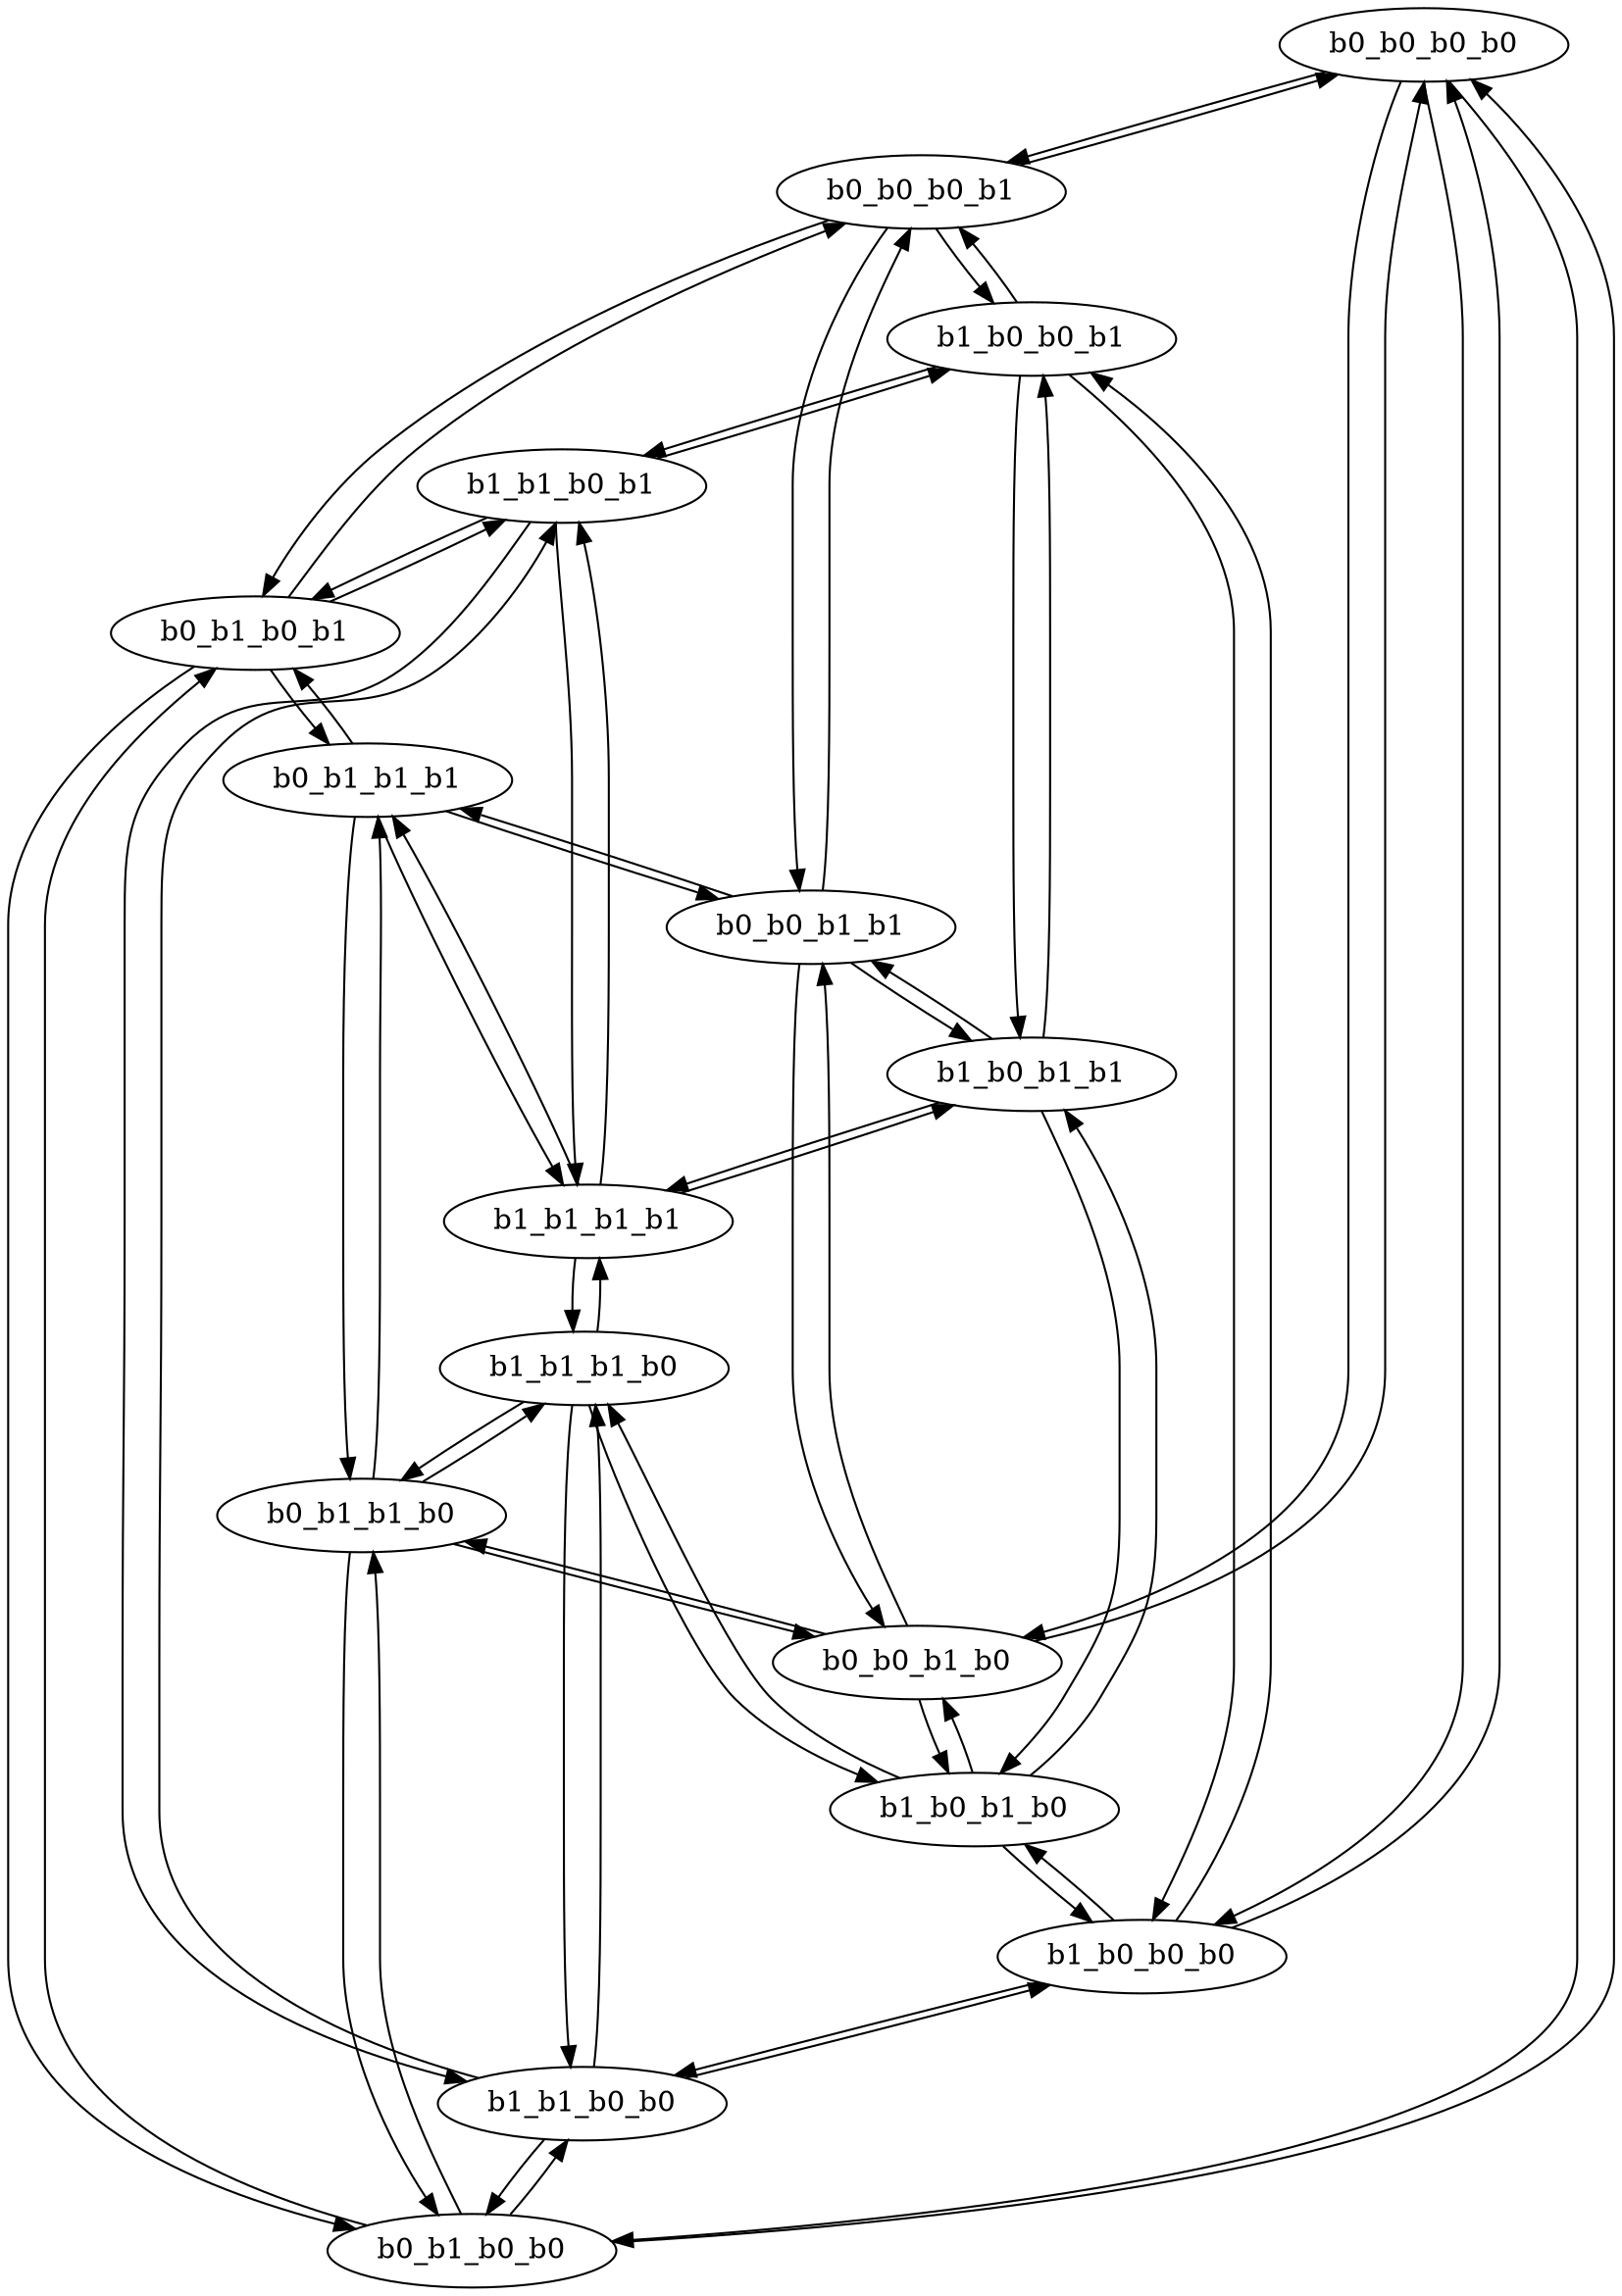 digraph buffer4_parallel {
    //empty buffer
    b0_b0_b0_b0 -> b0_b0_b0_b1 [channel = in, send = f]
    b0_b0_b0_b0 -> b0_b0_b1_b0 [channel = in, send = f]
    b0_b0_b0_b0 -> b0_b1_b0_b0 [channel = in, send = f]
    b0_b0_b0_b0 -> b1_b0_b0_b0 [channel = in, send = f]
    b0_b0_b0_b0 [class = zero]

    //one slot full
    b0_b0_b0_b1 -> b0_b0_b1_b1 [channel = in, send = f]
    b0_b0_b0_b1 -> b0_b1_b0_b1 [channel = in, send = f]
    b0_b0_b0_b1 -> b1_b0_b0_b1 [channel = in, send = f]
    b0_b0_b0_b1 -> b0_b0_b0_b0 [channel = out, send = t]

    b0_b0_b1_b0 -> b0_b0_b1_b1 [channel = in, send = f]
    b0_b0_b1_b0 -> b0_b1_b1_b0 [channel = in, send = f]
    b0_b0_b1_b0 -> b1_b0_b1_b0 [channel = in, send = f]
    b0_b0_b1_b0 -> b0_b0_b0_b0 [channel = out, send = t]

    b0_b1_b0_b0 -> b0_b1_b0_b1 [channel = in, send = f]
    b0_b1_b0_b0 -> b0_b1_b1_b0 [channel = in, send = f]
    b0_b1_b0_b0 -> b1_b1_b0_b0 [channel = in, send = f]
    b0_b1_b0_b0 -> b0_b0_b0_b0 [channel = out, send = t]

    b1_b0_b0_b0 -> b1_b0_b0_b1 [channel = in, send = f]
    b1_b0_b0_b0 -> b1_b0_b1_b0 [channel = in, send = f]
    b1_b0_b0_b0 -> b1_b1_b0_b0 [channel = in, send = f]
    b1_b0_b0_b0 -> b0_b0_b0_b0 [channel = out, send = t]

    b0_b0_b0_b1 [class = one]
    b0_b0_b1_b0 [class = one]
    b0_b1_b0_b0 [class = one]
    b1_b0_b0_b0 [class = one]

    //two slots full
    b0_b0_b1_b1 -> b1_b0_b1_b1 [channel = in, send = f]
    b0_b0_b1_b1 -> b0_b1_b1_b1 [channel = in, send = f]
    b0_b0_b1_b1 -> b0_b0_b1_b0 [channel = out, send = t]
    b0_b0_b1_b1 -> b0_b0_b0_b1 [channel = out, send = t]

    b0_b1_b0_b1 -> b1_b1_b0_b1 [channel = in, send = f]
    b0_b1_b0_b1 -> b0_b1_b1_b1 [channel = in, send = f]
    b0_b1_b0_b1 -> b0_b0_b0_b1 [channel = out, send = t]
    b0_b1_b0_b1 -> b0_b1_b0_b0 [channel = out, send = t]

    b0_b1_b1_b0 -> b1_b1_b1_b0 [channel = in, send = f]
    b0_b1_b1_b0 -> b0_b1_b1_b1 [channel = in, send = f]
    b0_b1_b1_b0 -> b0_b1_b0_b0 [channel = out, send = t]
    b0_b1_b1_b0 -> b0_b0_b1_b0 [channel = out, send = t]

    b1_b0_b0_b1 -> b1_b1_b0_b1 [channel = in, send = f]
    b1_b0_b0_b1 -> b1_b0_b1_b1 [channel = in, send = f]
    b1_b0_b0_b1 -> b1_b0_b0_b0 [channel = out, send = t]
    b1_b0_b0_b1 -> b0_b0_b0_b1 [channel = out, send = t]

    b1_b0_b1_b0 -> b1_b1_b1_b0 [channel = in, send = f]
    b1_b0_b1_b0 -> b1_b0_b1_b1 [channel = in, send = f]
    b1_b0_b1_b0 -> b1_b0_b0_b0 [channel = out, send = t]
    b1_b0_b1_b0 -> b0_b0_b1_b0 [channel = out, send = t]

    b1_b1_b0_b0 -> b1_b1_b1_b0 [channel = in, send = f]
    b1_b1_b0_b0 -> b1_b1_b0_b1 [channel = in, send = f]
    b1_b1_b0_b0 -> b1_b0_b0_b0 [channel = out, send = t]
    b1_b1_b0_b0 -> b0_b1_b0_b0 [channel = out, send = t]

    b0_b0_b1_b1 [class = two]
    b0_b1_b0_b1 [class = two]
    b0_b1_b1_b0 [class = two]
    b1_b0_b0_b1 [class = two]
    b1_b0_b1_b0 [class = two]
    b1_b1_b0_b0 [class = two]

    //three slots full
    b1_b1_b1_b0 -> b1_b1_b1_b1 [channel = in, send = f]
    b1_b1_b1_b0 -> b1_b1_b0_b0 [channel = out, send = t]
    b1_b1_b1_b0 -> b1_b0_b1_b0 [channel = out, send = t]
    b1_b1_b1_b0 -> b0_b1_b1_b0 [channel = out, send = t]

    b1_b1_b0_b1 -> b1_b1_b1_b1 [channel = in, send = f]
    b1_b1_b0_b1 -> b0_b1_b0_b1 [channel = out, send = t]
    b1_b1_b0_b1 -> b1_b0_b0_b1 [channel = out, send = t]
    b1_b1_b0_b1 -> b1_b1_b0_b0 [channel = out, send = t]

    b1_b0_b1_b1 -> b1_b1_b1_b1 [channel = in, send = f]
    b1_b0_b1_b1 -> b0_b0_b1_b1 [channel = out, send = t]
    b1_b0_b1_b1 -> b1_b0_b0_b1 [channel = out, send = t]
    b1_b0_b1_b1 -> b1_b0_b1_b0 [channel = out, send = t]

    b0_b1_b1_b1 -> b1_b1_b1_b1 [channel = in, send = f]
    b0_b1_b1_b1 -> b0_b0_b1_b1 [channel = out, send = t]
    b0_b1_b1_b1 -> b0_b1_b0_b1 [channel = out, send = t]
    b0_b1_b1_b1 -> b0_b1_b1_b0 [channel = out, send = t]

    b1_b1_b1_b0 [class = three]
    b1_b1_b0_b1 [class = three]
    b1_b0_b1_b1 [class = three]
    b0_b1_b1_b1 [class = three]

    //full
    b1_b1_b1_b1 -> b0_b1_b1_b1 [channel = out, send = t]
    b1_b1_b1_b1 -> b1_b0_b1_b1 [channel = out, send = t]
    b1_b1_b1_b1 -> b1_b1_b0_b1 [channel = out, send = t]
    b1_b1_b1_b1 -> b1_b1_b1_b0 [channel = out, send = t]
    b1_b1_b1_b1 [class = four]
}